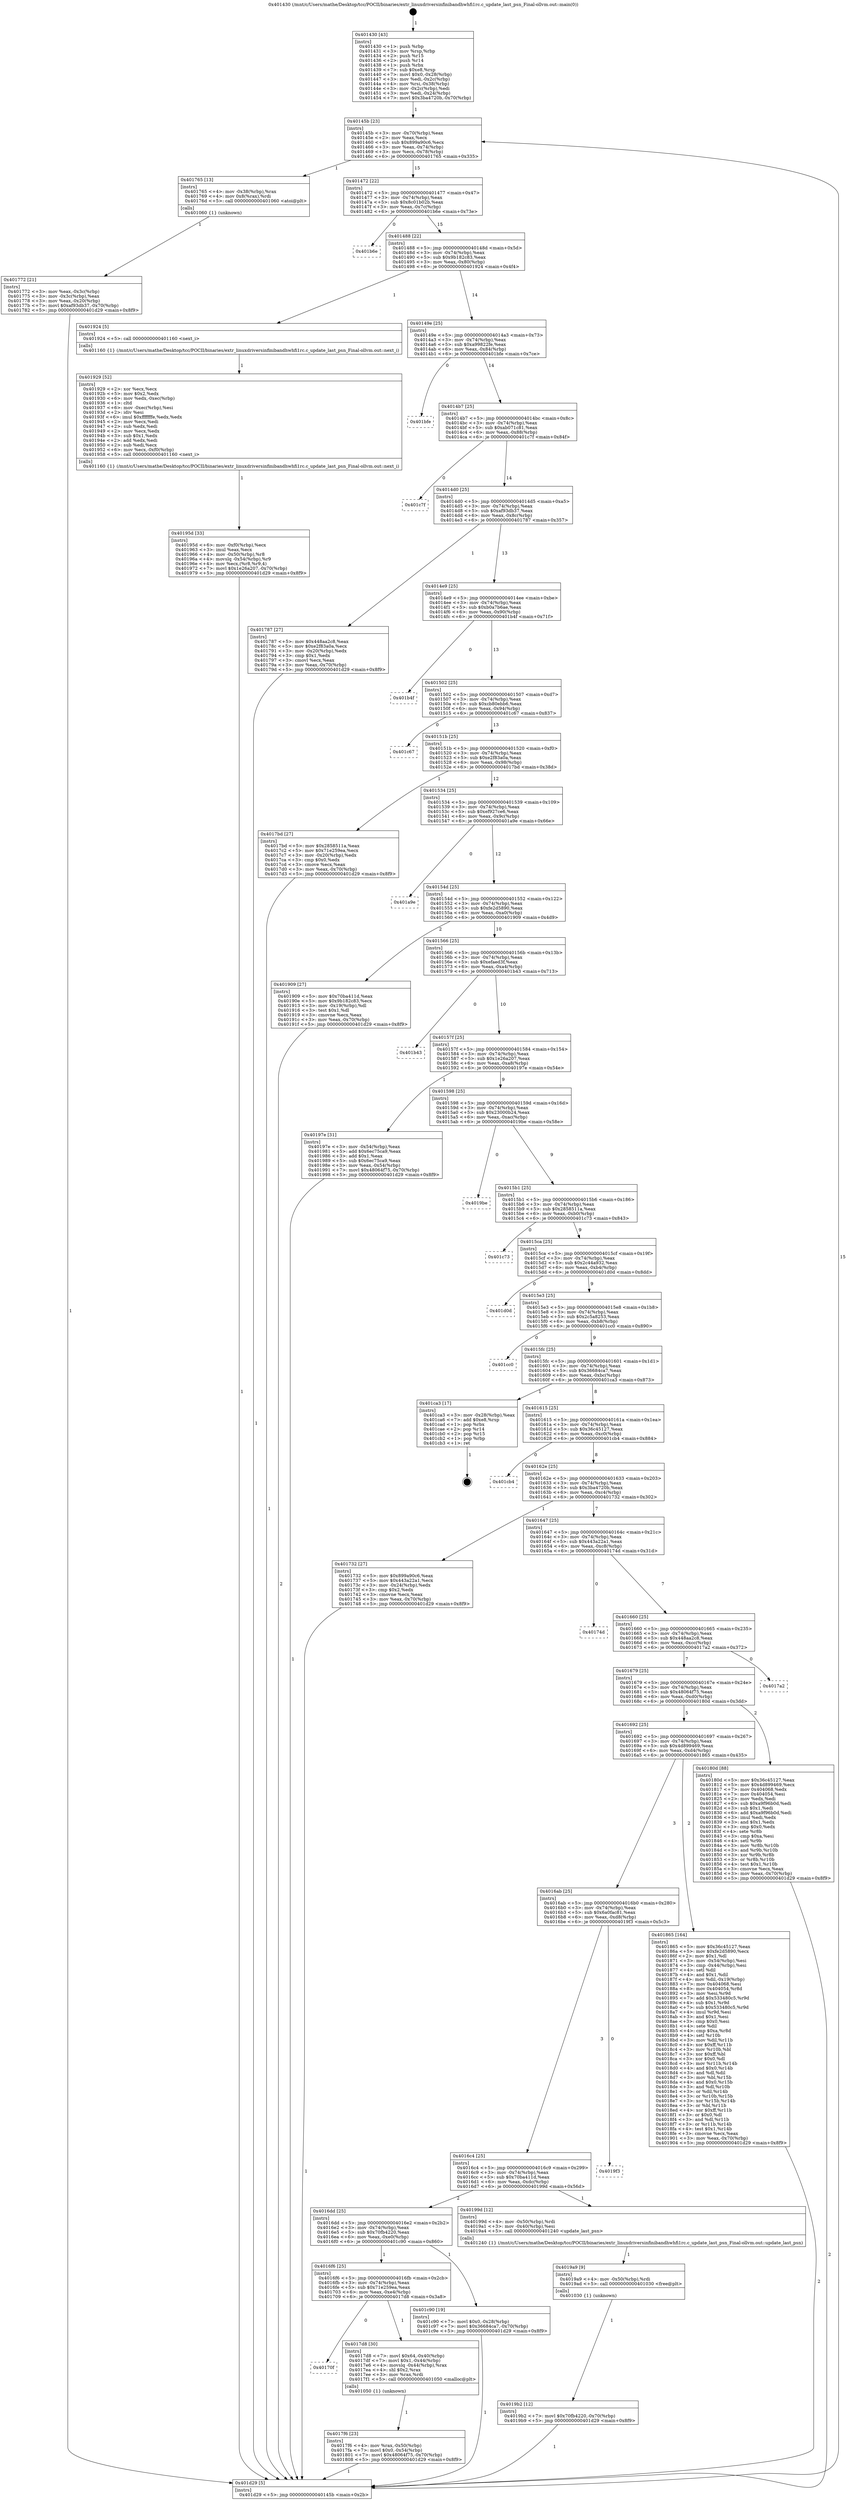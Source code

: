 digraph "0x401430" {
  label = "0x401430 (/mnt/c/Users/mathe/Desktop/tcc/POCII/binaries/extr_linuxdriversinfinibandhwhfi1rc.c_update_last_psn_Final-ollvm.out::main(0))"
  labelloc = "t"
  node[shape=record]

  Entry [label="",width=0.3,height=0.3,shape=circle,fillcolor=black,style=filled]
  "0x40145b" [label="{
     0x40145b [23]\l
     | [instrs]\l
     &nbsp;&nbsp;0x40145b \<+3\>: mov -0x70(%rbp),%eax\l
     &nbsp;&nbsp;0x40145e \<+2\>: mov %eax,%ecx\l
     &nbsp;&nbsp;0x401460 \<+6\>: sub $0x899a90c6,%ecx\l
     &nbsp;&nbsp;0x401466 \<+3\>: mov %eax,-0x74(%rbp)\l
     &nbsp;&nbsp;0x401469 \<+3\>: mov %ecx,-0x78(%rbp)\l
     &nbsp;&nbsp;0x40146c \<+6\>: je 0000000000401765 \<main+0x335\>\l
  }"]
  "0x401765" [label="{
     0x401765 [13]\l
     | [instrs]\l
     &nbsp;&nbsp;0x401765 \<+4\>: mov -0x38(%rbp),%rax\l
     &nbsp;&nbsp;0x401769 \<+4\>: mov 0x8(%rax),%rdi\l
     &nbsp;&nbsp;0x40176d \<+5\>: call 0000000000401060 \<atoi@plt\>\l
     | [calls]\l
     &nbsp;&nbsp;0x401060 \{1\} (unknown)\l
  }"]
  "0x401472" [label="{
     0x401472 [22]\l
     | [instrs]\l
     &nbsp;&nbsp;0x401472 \<+5\>: jmp 0000000000401477 \<main+0x47\>\l
     &nbsp;&nbsp;0x401477 \<+3\>: mov -0x74(%rbp),%eax\l
     &nbsp;&nbsp;0x40147a \<+5\>: sub $0x8c01b02b,%eax\l
     &nbsp;&nbsp;0x40147f \<+3\>: mov %eax,-0x7c(%rbp)\l
     &nbsp;&nbsp;0x401482 \<+6\>: je 0000000000401b6e \<main+0x73e\>\l
  }"]
  Exit [label="",width=0.3,height=0.3,shape=circle,fillcolor=black,style=filled,peripheries=2]
  "0x401b6e" [label="{
     0x401b6e\l
  }", style=dashed]
  "0x401488" [label="{
     0x401488 [22]\l
     | [instrs]\l
     &nbsp;&nbsp;0x401488 \<+5\>: jmp 000000000040148d \<main+0x5d\>\l
     &nbsp;&nbsp;0x40148d \<+3\>: mov -0x74(%rbp),%eax\l
     &nbsp;&nbsp;0x401490 \<+5\>: sub $0x9b182c83,%eax\l
     &nbsp;&nbsp;0x401495 \<+3\>: mov %eax,-0x80(%rbp)\l
     &nbsp;&nbsp;0x401498 \<+6\>: je 0000000000401924 \<main+0x4f4\>\l
  }"]
  "0x4019b2" [label="{
     0x4019b2 [12]\l
     | [instrs]\l
     &nbsp;&nbsp;0x4019b2 \<+7\>: movl $0x70fb4220,-0x70(%rbp)\l
     &nbsp;&nbsp;0x4019b9 \<+5\>: jmp 0000000000401d29 \<main+0x8f9\>\l
  }"]
  "0x401924" [label="{
     0x401924 [5]\l
     | [instrs]\l
     &nbsp;&nbsp;0x401924 \<+5\>: call 0000000000401160 \<next_i\>\l
     | [calls]\l
     &nbsp;&nbsp;0x401160 \{1\} (/mnt/c/Users/mathe/Desktop/tcc/POCII/binaries/extr_linuxdriversinfinibandhwhfi1rc.c_update_last_psn_Final-ollvm.out::next_i)\l
  }"]
  "0x40149e" [label="{
     0x40149e [25]\l
     | [instrs]\l
     &nbsp;&nbsp;0x40149e \<+5\>: jmp 00000000004014a3 \<main+0x73\>\l
     &nbsp;&nbsp;0x4014a3 \<+3\>: mov -0x74(%rbp),%eax\l
     &nbsp;&nbsp;0x4014a6 \<+5\>: sub $0xa99822fe,%eax\l
     &nbsp;&nbsp;0x4014ab \<+6\>: mov %eax,-0x84(%rbp)\l
     &nbsp;&nbsp;0x4014b1 \<+6\>: je 0000000000401bfe \<main+0x7ce\>\l
  }"]
  "0x4019a9" [label="{
     0x4019a9 [9]\l
     | [instrs]\l
     &nbsp;&nbsp;0x4019a9 \<+4\>: mov -0x50(%rbp),%rdi\l
     &nbsp;&nbsp;0x4019ad \<+5\>: call 0000000000401030 \<free@plt\>\l
     | [calls]\l
     &nbsp;&nbsp;0x401030 \{1\} (unknown)\l
  }"]
  "0x401bfe" [label="{
     0x401bfe\l
  }", style=dashed]
  "0x4014b7" [label="{
     0x4014b7 [25]\l
     | [instrs]\l
     &nbsp;&nbsp;0x4014b7 \<+5\>: jmp 00000000004014bc \<main+0x8c\>\l
     &nbsp;&nbsp;0x4014bc \<+3\>: mov -0x74(%rbp),%eax\l
     &nbsp;&nbsp;0x4014bf \<+5\>: sub $0xab071c81,%eax\l
     &nbsp;&nbsp;0x4014c4 \<+6\>: mov %eax,-0x88(%rbp)\l
     &nbsp;&nbsp;0x4014ca \<+6\>: je 0000000000401c7f \<main+0x84f\>\l
  }"]
  "0x40195d" [label="{
     0x40195d [33]\l
     | [instrs]\l
     &nbsp;&nbsp;0x40195d \<+6\>: mov -0xf0(%rbp),%ecx\l
     &nbsp;&nbsp;0x401963 \<+3\>: imul %eax,%ecx\l
     &nbsp;&nbsp;0x401966 \<+4\>: mov -0x50(%rbp),%r8\l
     &nbsp;&nbsp;0x40196a \<+4\>: movslq -0x54(%rbp),%r9\l
     &nbsp;&nbsp;0x40196e \<+4\>: mov %ecx,(%r8,%r9,4)\l
     &nbsp;&nbsp;0x401972 \<+7\>: movl $0x1e26a207,-0x70(%rbp)\l
     &nbsp;&nbsp;0x401979 \<+5\>: jmp 0000000000401d29 \<main+0x8f9\>\l
  }"]
  "0x401c7f" [label="{
     0x401c7f\l
  }", style=dashed]
  "0x4014d0" [label="{
     0x4014d0 [25]\l
     | [instrs]\l
     &nbsp;&nbsp;0x4014d0 \<+5\>: jmp 00000000004014d5 \<main+0xa5\>\l
     &nbsp;&nbsp;0x4014d5 \<+3\>: mov -0x74(%rbp),%eax\l
     &nbsp;&nbsp;0x4014d8 \<+5\>: sub $0xaf93db37,%eax\l
     &nbsp;&nbsp;0x4014dd \<+6\>: mov %eax,-0x8c(%rbp)\l
     &nbsp;&nbsp;0x4014e3 \<+6\>: je 0000000000401787 \<main+0x357\>\l
  }"]
  "0x401929" [label="{
     0x401929 [52]\l
     | [instrs]\l
     &nbsp;&nbsp;0x401929 \<+2\>: xor %ecx,%ecx\l
     &nbsp;&nbsp;0x40192b \<+5\>: mov $0x2,%edx\l
     &nbsp;&nbsp;0x401930 \<+6\>: mov %edx,-0xec(%rbp)\l
     &nbsp;&nbsp;0x401936 \<+1\>: cltd\l
     &nbsp;&nbsp;0x401937 \<+6\>: mov -0xec(%rbp),%esi\l
     &nbsp;&nbsp;0x40193d \<+2\>: idiv %esi\l
     &nbsp;&nbsp;0x40193f \<+6\>: imul $0xfffffffe,%edx,%edx\l
     &nbsp;&nbsp;0x401945 \<+2\>: mov %ecx,%edi\l
     &nbsp;&nbsp;0x401947 \<+2\>: sub %edx,%edi\l
     &nbsp;&nbsp;0x401949 \<+2\>: mov %ecx,%edx\l
     &nbsp;&nbsp;0x40194b \<+3\>: sub $0x1,%edx\l
     &nbsp;&nbsp;0x40194e \<+2\>: add %edx,%edi\l
     &nbsp;&nbsp;0x401950 \<+2\>: sub %edi,%ecx\l
     &nbsp;&nbsp;0x401952 \<+6\>: mov %ecx,-0xf0(%rbp)\l
     &nbsp;&nbsp;0x401958 \<+5\>: call 0000000000401160 \<next_i\>\l
     | [calls]\l
     &nbsp;&nbsp;0x401160 \{1\} (/mnt/c/Users/mathe/Desktop/tcc/POCII/binaries/extr_linuxdriversinfinibandhwhfi1rc.c_update_last_psn_Final-ollvm.out::next_i)\l
  }"]
  "0x401787" [label="{
     0x401787 [27]\l
     | [instrs]\l
     &nbsp;&nbsp;0x401787 \<+5\>: mov $0x448aa2c8,%eax\l
     &nbsp;&nbsp;0x40178c \<+5\>: mov $0xe2f83a0a,%ecx\l
     &nbsp;&nbsp;0x401791 \<+3\>: mov -0x20(%rbp),%edx\l
     &nbsp;&nbsp;0x401794 \<+3\>: cmp $0x1,%edx\l
     &nbsp;&nbsp;0x401797 \<+3\>: cmovl %ecx,%eax\l
     &nbsp;&nbsp;0x40179a \<+3\>: mov %eax,-0x70(%rbp)\l
     &nbsp;&nbsp;0x40179d \<+5\>: jmp 0000000000401d29 \<main+0x8f9\>\l
  }"]
  "0x4014e9" [label="{
     0x4014e9 [25]\l
     | [instrs]\l
     &nbsp;&nbsp;0x4014e9 \<+5\>: jmp 00000000004014ee \<main+0xbe\>\l
     &nbsp;&nbsp;0x4014ee \<+3\>: mov -0x74(%rbp),%eax\l
     &nbsp;&nbsp;0x4014f1 \<+5\>: sub $0xb0a7b6ae,%eax\l
     &nbsp;&nbsp;0x4014f6 \<+6\>: mov %eax,-0x90(%rbp)\l
     &nbsp;&nbsp;0x4014fc \<+6\>: je 0000000000401b4f \<main+0x71f\>\l
  }"]
  "0x4017f6" [label="{
     0x4017f6 [23]\l
     | [instrs]\l
     &nbsp;&nbsp;0x4017f6 \<+4\>: mov %rax,-0x50(%rbp)\l
     &nbsp;&nbsp;0x4017fa \<+7\>: movl $0x0,-0x54(%rbp)\l
     &nbsp;&nbsp;0x401801 \<+7\>: movl $0x48064f75,-0x70(%rbp)\l
     &nbsp;&nbsp;0x401808 \<+5\>: jmp 0000000000401d29 \<main+0x8f9\>\l
  }"]
  "0x401b4f" [label="{
     0x401b4f\l
  }", style=dashed]
  "0x401502" [label="{
     0x401502 [25]\l
     | [instrs]\l
     &nbsp;&nbsp;0x401502 \<+5\>: jmp 0000000000401507 \<main+0xd7\>\l
     &nbsp;&nbsp;0x401507 \<+3\>: mov -0x74(%rbp),%eax\l
     &nbsp;&nbsp;0x40150a \<+5\>: sub $0xcb80ebb6,%eax\l
     &nbsp;&nbsp;0x40150f \<+6\>: mov %eax,-0x94(%rbp)\l
     &nbsp;&nbsp;0x401515 \<+6\>: je 0000000000401c67 \<main+0x837\>\l
  }"]
  "0x40170f" [label="{
     0x40170f\l
  }", style=dashed]
  "0x401c67" [label="{
     0x401c67\l
  }", style=dashed]
  "0x40151b" [label="{
     0x40151b [25]\l
     | [instrs]\l
     &nbsp;&nbsp;0x40151b \<+5\>: jmp 0000000000401520 \<main+0xf0\>\l
     &nbsp;&nbsp;0x401520 \<+3\>: mov -0x74(%rbp),%eax\l
     &nbsp;&nbsp;0x401523 \<+5\>: sub $0xe2f83a0a,%eax\l
     &nbsp;&nbsp;0x401528 \<+6\>: mov %eax,-0x98(%rbp)\l
     &nbsp;&nbsp;0x40152e \<+6\>: je 00000000004017bd \<main+0x38d\>\l
  }"]
  "0x4017d8" [label="{
     0x4017d8 [30]\l
     | [instrs]\l
     &nbsp;&nbsp;0x4017d8 \<+7\>: movl $0x64,-0x40(%rbp)\l
     &nbsp;&nbsp;0x4017df \<+7\>: movl $0x1,-0x44(%rbp)\l
     &nbsp;&nbsp;0x4017e6 \<+4\>: movslq -0x44(%rbp),%rax\l
     &nbsp;&nbsp;0x4017ea \<+4\>: shl $0x2,%rax\l
     &nbsp;&nbsp;0x4017ee \<+3\>: mov %rax,%rdi\l
     &nbsp;&nbsp;0x4017f1 \<+5\>: call 0000000000401050 \<malloc@plt\>\l
     | [calls]\l
     &nbsp;&nbsp;0x401050 \{1\} (unknown)\l
  }"]
  "0x4017bd" [label="{
     0x4017bd [27]\l
     | [instrs]\l
     &nbsp;&nbsp;0x4017bd \<+5\>: mov $0x2858511a,%eax\l
     &nbsp;&nbsp;0x4017c2 \<+5\>: mov $0x71e259ea,%ecx\l
     &nbsp;&nbsp;0x4017c7 \<+3\>: mov -0x20(%rbp),%edx\l
     &nbsp;&nbsp;0x4017ca \<+3\>: cmp $0x0,%edx\l
     &nbsp;&nbsp;0x4017cd \<+3\>: cmove %ecx,%eax\l
     &nbsp;&nbsp;0x4017d0 \<+3\>: mov %eax,-0x70(%rbp)\l
     &nbsp;&nbsp;0x4017d3 \<+5\>: jmp 0000000000401d29 \<main+0x8f9\>\l
  }"]
  "0x401534" [label="{
     0x401534 [25]\l
     | [instrs]\l
     &nbsp;&nbsp;0x401534 \<+5\>: jmp 0000000000401539 \<main+0x109\>\l
     &nbsp;&nbsp;0x401539 \<+3\>: mov -0x74(%rbp),%eax\l
     &nbsp;&nbsp;0x40153c \<+5\>: sub $0xef927ce6,%eax\l
     &nbsp;&nbsp;0x401541 \<+6\>: mov %eax,-0x9c(%rbp)\l
     &nbsp;&nbsp;0x401547 \<+6\>: je 0000000000401a9e \<main+0x66e\>\l
  }"]
  "0x4016f6" [label="{
     0x4016f6 [25]\l
     | [instrs]\l
     &nbsp;&nbsp;0x4016f6 \<+5\>: jmp 00000000004016fb \<main+0x2cb\>\l
     &nbsp;&nbsp;0x4016fb \<+3\>: mov -0x74(%rbp),%eax\l
     &nbsp;&nbsp;0x4016fe \<+5\>: sub $0x71e259ea,%eax\l
     &nbsp;&nbsp;0x401703 \<+6\>: mov %eax,-0xe4(%rbp)\l
     &nbsp;&nbsp;0x401709 \<+6\>: je 00000000004017d8 \<main+0x3a8\>\l
  }"]
  "0x401a9e" [label="{
     0x401a9e\l
  }", style=dashed]
  "0x40154d" [label="{
     0x40154d [25]\l
     | [instrs]\l
     &nbsp;&nbsp;0x40154d \<+5\>: jmp 0000000000401552 \<main+0x122\>\l
     &nbsp;&nbsp;0x401552 \<+3\>: mov -0x74(%rbp),%eax\l
     &nbsp;&nbsp;0x401555 \<+5\>: sub $0xfe2d5890,%eax\l
     &nbsp;&nbsp;0x40155a \<+6\>: mov %eax,-0xa0(%rbp)\l
     &nbsp;&nbsp;0x401560 \<+6\>: je 0000000000401909 \<main+0x4d9\>\l
  }"]
  "0x401c90" [label="{
     0x401c90 [19]\l
     | [instrs]\l
     &nbsp;&nbsp;0x401c90 \<+7\>: movl $0x0,-0x28(%rbp)\l
     &nbsp;&nbsp;0x401c97 \<+7\>: movl $0x36684ca7,-0x70(%rbp)\l
     &nbsp;&nbsp;0x401c9e \<+5\>: jmp 0000000000401d29 \<main+0x8f9\>\l
  }"]
  "0x401909" [label="{
     0x401909 [27]\l
     | [instrs]\l
     &nbsp;&nbsp;0x401909 \<+5\>: mov $0x70ba411d,%eax\l
     &nbsp;&nbsp;0x40190e \<+5\>: mov $0x9b182c83,%ecx\l
     &nbsp;&nbsp;0x401913 \<+3\>: mov -0x19(%rbp),%dl\l
     &nbsp;&nbsp;0x401916 \<+3\>: test $0x1,%dl\l
     &nbsp;&nbsp;0x401919 \<+3\>: cmovne %ecx,%eax\l
     &nbsp;&nbsp;0x40191c \<+3\>: mov %eax,-0x70(%rbp)\l
     &nbsp;&nbsp;0x40191f \<+5\>: jmp 0000000000401d29 \<main+0x8f9\>\l
  }"]
  "0x401566" [label="{
     0x401566 [25]\l
     | [instrs]\l
     &nbsp;&nbsp;0x401566 \<+5\>: jmp 000000000040156b \<main+0x13b\>\l
     &nbsp;&nbsp;0x40156b \<+3\>: mov -0x74(%rbp),%eax\l
     &nbsp;&nbsp;0x40156e \<+5\>: sub $0xefaed3f,%eax\l
     &nbsp;&nbsp;0x401573 \<+6\>: mov %eax,-0xa4(%rbp)\l
     &nbsp;&nbsp;0x401579 \<+6\>: je 0000000000401b43 \<main+0x713\>\l
  }"]
  "0x4016dd" [label="{
     0x4016dd [25]\l
     | [instrs]\l
     &nbsp;&nbsp;0x4016dd \<+5\>: jmp 00000000004016e2 \<main+0x2b2\>\l
     &nbsp;&nbsp;0x4016e2 \<+3\>: mov -0x74(%rbp),%eax\l
     &nbsp;&nbsp;0x4016e5 \<+5\>: sub $0x70fb4220,%eax\l
     &nbsp;&nbsp;0x4016ea \<+6\>: mov %eax,-0xe0(%rbp)\l
     &nbsp;&nbsp;0x4016f0 \<+6\>: je 0000000000401c90 \<main+0x860\>\l
  }"]
  "0x401b43" [label="{
     0x401b43\l
  }", style=dashed]
  "0x40157f" [label="{
     0x40157f [25]\l
     | [instrs]\l
     &nbsp;&nbsp;0x40157f \<+5\>: jmp 0000000000401584 \<main+0x154\>\l
     &nbsp;&nbsp;0x401584 \<+3\>: mov -0x74(%rbp),%eax\l
     &nbsp;&nbsp;0x401587 \<+5\>: sub $0x1e26a207,%eax\l
     &nbsp;&nbsp;0x40158c \<+6\>: mov %eax,-0xa8(%rbp)\l
     &nbsp;&nbsp;0x401592 \<+6\>: je 000000000040197e \<main+0x54e\>\l
  }"]
  "0x40199d" [label="{
     0x40199d [12]\l
     | [instrs]\l
     &nbsp;&nbsp;0x40199d \<+4\>: mov -0x50(%rbp),%rdi\l
     &nbsp;&nbsp;0x4019a1 \<+3\>: mov -0x40(%rbp),%esi\l
     &nbsp;&nbsp;0x4019a4 \<+5\>: call 0000000000401240 \<update_last_psn\>\l
     | [calls]\l
     &nbsp;&nbsp;0x401240 \{1\} (/mnt/c/Users/mathe/Desktop/tcc/POCII/binaries/extr_linuxdriversinfinibandhwhfi1rc.c_update_last_psn_Final-ollvm.out::update_last_psn)\l
  }"]
  "0x40197e" [label="{
     0x40197e [31]\l
     | [instrs]\l
     &nbsp;&nbsp;0x40197e \<+3\>: mov -0x54(%rbp),%eax\l
     &nbsp;&nbsp;0x401981 \<+5\>: add $0x6ec75ca9,%eax\l
     &nbsp;&nbsp;0x401986 \<+3\>: add $0x1,%eax\l
     &nbsp;&nbsp;0x401989 \<+5\>: sub $0x6ec75ca9,%eax\l
     &nbsp;&nbsp;0x40198e \<+3\>: mov %eax,-0x54(%rbp)\l
     &nbsp;&nbsp;0x401991 \<+7\>: movl $0x48064f75,-0x70(%rbp)\l
     &nbsp;&nbsp;0x401998 \<+5\>: jmp 0000000000401d29 \<main+0x8f9\>\l
  }"]
  "0x401598" [label="{
     0x401598 [25]\l
     | [instrs]\l
     &nbsp;&nbsp;0x401598 \<+5\>: jmp 000000000040159d \<main+0x16d\>\l
     &nbsp;&nbsp;0x40159d \<+3\>: mov -0x74(%rbp),%eax\l
     &nbsp;&nbsp;0x4015a0 \<+5\>: sub $0x23000b24,%eax\l
     &nbsp;&nbsp;0x4015a5 \<+6\>: mov %eax,-0xac(%rbp)\l
     &nbsp;&nbsp;0x4015ab \<+6\>: je 00000000004019be \<main+0x58e\>\l
  }"]
  "0x4016c4" [label="{
     0x4016c4 [25]\l
     | [instrs]\l
     &nbsp;&nbsp;0x4016c4 \<+5\>: jmp 00000000004016c9 \<main+0x299\>\l
     &nbsp;&nbsp;0x4016c9 \<+3\>: mov -0x74(%rbp),%eax\l
     &nbsp;&nbsp;0x4016cc \<+5\>: sub $0x70ba411d,%eax\l
     &nbsp;&nbsp;0x4016d1 \<+6\>: mov %eax,-0xdc(%rbp)\l
     &nbsp;&nbsp;0x4016d7 \<+6\>: je 000000000040199d \<main+0x56d\>\l
  }"]
  "0x4019be" [label="{
     0x4019be\l
  }", style=dashed]
  "0x4015b1" [label="{
     0x4015b1 [25]\l
     | [instrs]\l
     &nbsp;&nbsp;0x4015b1 \<+5\>: jmp 00000000004015b6 \<main+0x186\>\l
     &nbsp;&nbsp;0x4015b6 \<+3\>: mov -0x74(%rbp),%eax\l
     &nbsp;&nbsp;0x4015b9 \<+5\>: sub $0x2858511a,%eax\l
     &nbsp;&nbsp;0x4015be \<+6\>: mov %eax,-0xb0(%rbp)\l
     &nbsp;&nbsp;0x4015c4 \<+6\>: je 0000000000401c73 \<main+0x843\>\l
  }"]
  "0x4019f3" [label="{
     0x4019f3\l
  }", style=dashed]
  "0x401c73" [label="{
     0x401c73\l
  }", style=dashed]
  "0x4015ca" [label="{
     0x4015ca [25]\l
     | [instrs]\l
     &nbsp;&nbsp;0x4015ca \<+5\>: jmp 00000000004015cf \<main+0x19f\>\l
     &nbsp;&nbsp;0x4015cf \<+3\>: mov -0x74(%rbp),%eax\l
     &nbsp;&nbsp;0x4015d2 \<+5\>: sub $0x2c44a932,%eax\l
     &nbsp;&nbsp;0x4015d7 \<+6\>: mov %eax,-0xb4(%rbp)\l
     &nbsp;&nbsp;0x4015dd \<+6\>: je 0000000000401d0d \<main+0x8dd\>\l
  }"]
  "0x4016ab" [label="{
     0x4016ab [25]\l
     | [instrs]\l
     &nbsp;&nbsp;0x4016ab \<+5\>: jmp 00000000004016b0 \<main+0x280\>\l
     &nbsp;&nbsp;0x4016b0 \<+3\>: mov -0x74(%rbp),%eax\l
     &nbsp;&nbsp;0x4016b3 \<+5\>: sub $0x6a0fac81,%eax\l
     &nbsp;&nbsp;0x4016b8 \<+6\>: mov %eax,-0xd8(%rbp)\l
     &nbsp;&nbsp;0x4016be \<+6\>: je 00000000004019f3 \<main+0x5c3\>\l
  }"]
  "0x401d0d" [label="{
     0x401d0d\l
  }", style=dashed]
  "0x4015e3" [label="{
     0x4015e3 [25]\l
     | [instrs]\l
     &nbsp;&nbsp;0x4015e3 \<+5\>: jmp 00000000004015e8 \<main+0x1b8\>\l
     &nbsp;&nbsp;0x4015e8 \<+3\>: mov -0x74(%rbp),%eax\l
     &nbsp;&nbsp;0x4015eb \<+5\>: sub $0x2c5a8253,%eax\l
     &nbsp;&nbsp;0x4015f0 \<+6\>: mov %eax,-0xb8(%rbp)\l
     &nbsp;&nbsp;0x4015f6 \<+6\>: je 0000000000401cc0 \<main+0x890\>\l
  }"]
  "0x401865" [label="{
     0x401865 [164]\l
     | [instrs]\l
     &nbsp;&nbsp;0x401865 \<+5\>: mov $0x36c45127,%eax\l
     &nbsp;&nbsp;0x40186a \<+5\>: mov $0xfe2d5890,%ecx\l
     &nbsp;&nbsp;0x40186f \<+2\>: mov $0x1,%dl\l
     &nbsp;&nbsp;0x401871 \<+3\>: mov -0x54(%rbp),%esi\l
     &nbsp;&nbsp;0x401874 \<+3\>: cmp -0x44(%rbp),%esi\l
     &nbsp;&nbsp;0x401877 \<+4\>: setl %dil\l
     &nbsp;&nbsp;0x40187b \<+4\>: and $0x1,%dil\l
     &nbsp;&nbsp;0x40187f \<+4\>: mov %dil,-0x19(%rbp)\l
     &nbsp;&nbsp;0x401883 \<+7\>: mov 0x404068,%esi\l
     &nbsp;&nbsp;0x40188a \<+8\>: mov 0x404054,%r8d\l
     &nbsp;&nbsp;0x401892 \<+3\>: mov %esi,%r9d\l
     &nbsp;&nbsp;0x401895 \<+7\>: add $0x533480c5,%r9d\l
     &nbsp;&nbsp;0x40189c \<+4\>: sub $0x1,%r9d\l
     &nbsp;&nbsp;0x4018a0 \<+7\>: sub $0x533480c5,%r9d\l
     &nbsp;&nbsp;0x4018a7 \<+4\>: imul %r9d,%esi\l
     &nbsp;&nbsp;0x4018ab \<+3\>: and $0x1,%esi\l
     &nbsp;&nbsp;0x4018ae \<+3\>: cmp $0x0,%esi\l
     &nbsp;&nbsp;0x4018b1 \<+4\>: sete %dil\l
     &nbsp;&nbsp;0x4018b5 \<+4\>: cmp $0xa,%r8d\l
     &nbsp;&nbsp;0x4018b9 \<+4\>: setl %r10b\l
     &nbsp;&nbsp;0x4018bd \<+3\>: mov %dil,%r11b\l
     &nbsp;&nbsp;0x4018c0 \<+4\>: xor $0xff,%r11b\l
     &nbsp;&nbsp;0x4018c4 \<+3\>: mov %r10b,%bl\l
     &nbsp;&nbsp;0x4018c7 \<+3\>: xor $0xff,%bl\l
     &nbsp;&nbsp;0x4018ca \<+3\>: xor $0x0,%dl\l
     &nbsp;&nbsp;0x4018cd \<+3\>: mov %r11b,%r14b\l
     &nbsp;&nbsp;0x4018d0 \<+4\>: and $0x0,%r14b\l
     &nbsp;&nbsp;0x4018d4 \<+3\>: and %dl,%dil\l
     &nbsp;&nbsp;0x4018d7 \<+3\>: mov %bl,%r15b\l
     &nbsp;&nbsp;0x4018da \<+4\>: and $0x0,%r15b\l
     &nbsp;&nbsp;0x4018de \<+3\>: and %dl,%r10b\l
     &nbsp;&nbsp;0x4018e1 \<+3\>: or %dil,%r14b\l
     &nbsp;&nbsp;0x4018e4 \<+3\>: or %r10b,%r15b\l
     &nbsp;&nbsp;0x4018e7 \<+3\>: xor %r15b,%r14b\l
     &nbsp;&nbsp;0x4018ea \<+3\>: or %bl,%r11b\l
     &nbsp;&nbsp;0x4018ed \<+4\>: xor $0xff,%r11b\l
     &nbsp;&nbsp;0x4018f1 \<+3\>: or $0x0,%dl\l
     &nbsp;&nbsp;0x4018f4 \<+3\>: and %dl,%r11b\l
     &nbsp;&nbsp;0x4018f7 \<+3\>: or %r11b,%r14b\l
     &nbsp;&nbsp;0x4018fa \<+4\>: test $0x1,%r14b\l
     &nbsp;&nbsp;0x4018fe \<+3\>: cmovne %ecx,%eax\l
     &nbsp;&nbsp;0x401901 \<+3\>: mov %eax,-0x70(%rbp)\l
     &nbsp;&nbsp;0x401904 \<+5\>: jmp 0000000000401d29 \<main+0x8f9\>\l
  }"]
  "0x401cc0" [label="{
     0x401cc0\l
  }", style=dashed]
  "0x4015fc" [label="{
     0x4015fc [25]\l
     | [instrs]\l
     &nbsp;&nbsp;0x4015fc \<+5\>: jmp 0000000000401601 \<main+0x1d1\>\l
     &nbsp;&nbsp;0x401601 \<+3\>: mov -0x74(%rbp),%eax\l
     &nbsp;&nbsp;0x401604 \<+5\>: sub $0x36684ca7,%eax\l
     &nbsp;&nbsp;0x401609 \<+6\>: mov %eax,-0xbc(%rbp)\l
     &nbsp;&nbsp;0x40160f \<+6\>: je 0000000000401ca3 \<main+0x873\>\l
  }"]
  "0x401692" [label="{
     0x401692 [25]\l
     | [instrs]\l
     &nbsp;&nbsp;0x401692 \<+5\>: jmp 0000000000401697 \<main+0x267\>\l
     &nbsp;&nbsp;0x401697 \<+3\>: mov -0x74(%rbp),%eax\l
     &nbsp;&nbsp;0x40169a \<+5\>: sub $0x4d899469,%eax\l
     &nbsp;&nbsp;0x40169f \<+6\>: mov %eax,-0xd4(%rbp)\l
     &nbsp;&nbsp;0x4016a5 \<+6\>: je 0000000000401865 \<main+0x435\>\l
  }"]
  "0x401ca3" [label="{
     0x401ca3 [17]\l
     | [instrs]\l
     &nbsp;&nbsp;0x401ca3 \<+3\>: mov -0x28(%rbp),%eax\l
     &nbsp;&nbsp;0x401ca6 \<+7\>: add $0xe8,%rsp\l
     &nbsp;&nbsp;0x401cad \<+1\>: pop %rbx\l
     &nbsp;&nbsp;0x401cae \<+2\>: pop %r14\l
     &nbsp;&nbsp;0x401cb0 \<+2\>: pop %r15\l
     &nbsp;&nbsp;0x401cb2 \<+1\>: pop %rbp\l
     &nbsp;&nbsp;0x401cb3 \<+1\>: ret\l
  }"]
  "0x401615" [label="{
     0x401615 [25]\l
     | [instrs]\l
     &nbsp;&nbsp;0x401615 \<+5\>: jmp 000000000040161a \<main+0x1ea\>\l
     &nbsp;&nbsp;0x40161a \<+3\>: mov -0x74(%rbp),%eax\l
     &nbsp;&nbsp;0x40161d \<+5\>: sub $0x36c45127,%eax\l
     &nbsp;&nbsp;0x401622 \<+6\>: mov %eax,-0xc0(%rbp)\l
     &nbsp;&nbsp;0x401628 \<+6\>: je 0000000000401cb4 \<main+0x884\>\l
  }"]
  "0x40180d" [label="{
     0x40180d [88]\l
     | [instrs]\l
     &nbsp;&nbsp;0x40180d \<+5\>: mov $0x36c45127,%eax\l
     &nbsp;&nbsp;0x401812 \<+5\>: mov $0x4d899469,%ecx\l
     &nbsp;&nbsp;0x401817 \<+7\>: mov 0x404068,%edx\l
     &nbsp;&nbsp;0x40181e \<+7\>: mov 0x404054,%esi\l
     &nbsp;&nbsp;0x401825 \<+2\>: mov %edx,%edi\l
     &nbsp;&nbsp;0x401827 \<+6\>: sub $0xa9f96b0d,%edi\l
     &nbsp;&nbsp;0x40182d \<+3\>: sub $0x1,%edi\l
     &nbsp;&nbsp;0x401830 \<+6\>: add $0xa9f96b0d,%edi\l
     &nbsp;&nbsp;0x401836 \<+3\>: imul %edi,%edx\l
     &nbsp;&nbsp;0x401839 \<+3\>: and $0x1,%edx\l
     &nbsp;&nbsp;0x40183c \<+3\>: cmp $0x0,%edx\l
     &nbsp;&nbsp;0x40183f \<+4\>: sete %r8b\l
     &nbsp;&nbsp;0x401843 \<+3\>: cmp $0xa,%esi\l
     &nbsp;&nbsp;0x401846 \<+4\>: setl %r9b\l
     &nbsp;&nbsp;0x40184a \<+3\>: mov %r8b,%r10b\l
     &nbsp;&nbsp;0x40184d \<+3\>: and %r9b,%r10b\l
     &nbsp;&nbsp;0x401850 \<+3\>: xor %r9b,%r8b\l
     &nbsp;&nbsp;0x401853 \<+3\>: or %r8b,%r10b\l
     &nbsp;&nbsp;0x401856 \<+4\>: test $0x1,%r10b\l
     &nbsp;&nbsp;0x40185a \<+3\>: cmovne %ecx,%eax\l
     &nbsp;&nbsp;0x40185d \<+3\>: mov %eax,-0x70(%rbp)\l
     &nbsp;&nbsp;0x401860 \<+5\>: jmp 0000000000401d29 \<main+0x8f9\>\l
  }"]
  "0x401cb4" [label="{
     0x401cb4\l
  }", style=dashed]
  "0x40162e" [label="{
     0x40162e [25]\l
     | [instrs]\l
     &nbsp;&nbsp;0x40162e \<+5\>: jmp 0000000000401633 \<main+0x203\>\l
     &nbsp;&nbsp;0x401633 \<+3\>: mov -0x74(%rbp),%eax\l
     &nbsp;&nbsp;0x401636 \<+5\>: sub $0x3ba4720b,%eax\l
     &nbsp;&nbsp;0x40163b \<+6\>: mov %eax,-0xc4(%rbp)\l
     &nbsp;&nbsp;0x401641 \<+6\>: je 0000000000401732 \<main+0x302\>\l
  }"]
  "0x401679" [label="{
     0x401679 [25]\l
     | [instrs]\l
     &nbsp;&nbsp;0x401679 \<+5\>: jmp 000000000040167e \<main+0x24e\>\l
     &nbsp;&nbsp;0x40167e \<+3\>: mov -0x74(%rbp),%eax\l
     &nbsp;&nbsp;0x401681 \<+5\>: sub $0x48064f75,%eax\l
     &nbsp;&nbsp;0x401686 \<+6\>: mov %eax,-0xd0(%rbp)\l
     &nbsp;&nbsp;0x40168c \<+6\>: je 000000000040180d \<main+0x3dd\>\l
  }"]
  "0x401732" [label="{
     0x401732 [27]\l
     | [instrs]\l
     &nbsp;&nbsp;0x401732 \<+5\>: mov $0x899a90c6,%eax\l
     &nbsp;&nbsp;0x401737 \<+5\>: mov $0x443a22a1,%ecx\l
     &nbsp;&nbsp;0x40173c \<+3\>: mov -0x24(%rbp),%edx\l
     &nbsp;&nbsp;0x40173f \<+3\>: cmp $0x2,%edx\l
     &nbsp;&nbsp;0x401742 \<+3\>: cmovne %ecx,%eax\l
     &nbsp;&nbsp;0x401745 \<+3\>: mov %eax,-0x70(%rbp)\l
     &nbsp;&nbsp;0x401748 \<+5\>: jmp 0000000000401d29 \<main+0x8f9\>\l
  }"]
  "0x401647" [label="{
     0x401647 [25]\l
     | [instrs]\l
     &nbsp;&nbsp;0x401647 \<+5\>: jmp 000000000040164c \<main+0x21c\>\l
     &nbsp;&nbsp;0x40164c \<+3\>: mov -0x74(%rbp),%eax\l
     &nbsp;&nbsp;0x40164f \<+5\>: sub $0x443a22a1,%eax\l
     &nbsp;&nbsp;0x401654 \<+6\>: mov %eax,-0xc8(%rbp)\l
     &nbsp;&nbsp;0x40165a \<+6\>: je 000000000040174d \<main+0x31d\>\l
  }"]
  "0x401d29" [label="{
     0x401d29 [5]\l
     | [instrs]\l
     &nbsp;&nbsp;0x401d29 \<+5\>: jmp 000000000040145b \<main+0x2b\>\l
  }"]
  "0x401430" [label="{
     0x401430 [43]\l
     | [instrs]\l
     &nbsp;&nbsp;0x401430 \<+1\>: push %rbp\l
     &nbsp;&nbsp;0x401431 \<+3\>: mov %rsp,%rbp\l
     &nbsp;&nbsp;0x401434 \<+2\>: push %r15\l
     &nbsp;&nbsp;0x401436 \<+2\>: push %r14\l
     &nbsp;&nbsp;0x401438 \<+1\>: push %rbx\l
     &nbsp;&nbsp;0x401439 \<+7\>: sub $0xe8,%rsp\l
     &nbsp;&nbsp;0x401440 \<+7\>: movl $0x0,-0x28(%rbp)\l
     &nbsp;&nbsp;0x401447 \<+3\>: mov %edi,-0x2c(%rbp)\l
     &nbsp;&nbsp;0x40144a \<+4\>: mov %rsi,-0x38(%rbp)\l
     &nbsp;&nbsp;0x40144e \<+3\>: mov -0x2c(%rbp),%edi\l
     &nbsp;&nbsp;0x401451 \<+3\>: mov %edi,-0x24(%rbp)\l
     &nbsp;&nbsp;0x401454 \<+7\>: movl $0x3ba4720b,-0x70(%rbp)\l
  }"]
  "0x401772" [label="{
     0x401772 [21]\l
     | [instrs]\l
     &nbsp;&nbsp;0x401772 \<+3\>: mov %eax,-0x3c(%rbp)\l
     &nbsp;&nbsp;0x401775 \<+3\>: mov -0x3c(%rbp),%eax\l
     &nbsp;&nbsp;0x401778 \<+3\>: mov %eax,-0x20(%rbp)\l
     &nbsp;&nbsp;0x40177b \<+7\>: movl $0xaf93db37,-0x70(%rbp)\l
     &nbsp;&nbsp;0x401782 \<+5\>: jmp 0000000000401d29 \<main+0x8f9\>\l
  }"]
  "0x4017a2" [label="{
     0x4017a2\l
  }", style=dashed]
  "0x40174d" [label="{
     0x40174d\l
  }", style=dashed]
  "0x401660" [label="{
     0x401660 [25]\l
     | [instrs]\l
     &nbsp;&nbsp;0x401660 \<+5\>: jmp 0000000000401665 \<main+0x235\>\l
     &nbsp;&nbsp;0x401665 \<+3\>: mov -0x74(%rbp),%eax\l
     &nbsp;&nbsp;0x401668 \<+5\>: sub $0x448aa2c8,%eax\l
     &nbsp;&nbsp;0x40166d \<+6\>: mov %eax,-0xcc(%rbp)\l
     &nbsp;&nbsp;0x401673 \<+6\>: je 00000000004017a2 \<main+0x372\>\l
  }"]
  Entry -> "0x401430" [label=" 1"]
  "0x40145b" -> "0x401765" [label=" 1"]
  "0x40145b" -> "0x401472" [label=" 15"]
  "0x401ca3" -> Exit [label=" 1"]
  "0x401472" -> "0x401b6e" [label=" 0"]
  "0x401472" -> "0x401488" [label=" 15"]
  "0x401c90" -> "0x401d29" [label=" 1"]
  "0x401488" -> "0x401924" [label=" 1"]
  "0x401488" -> "0x40149e" [label=" 14"]
  "0x4019b2" -> "0x401d29" [label=" 1"]
  "0x40149e" -> "0x401bfe" [label=" 0"]
  "0x40149e" -> "0x4014b7" [label=" 14"]
  "0x4019a9" -> "0x4019b2" [label=" 1"]
  "0x4014b7" -> "0x401c7f" [label=" 0"]
  "0x4014b7" -> "0x4014d0" [label=" 14"]
  "0x40199d" -> "0x4019a9" [label=" 1"]
  "0x4014d0" -> "0x401787" [label=" 1"]
  "0x4014d0" -> "0x4014e9" [label=" 13"]
  "0x40197e" -> "0x401d29" [label=" 1"]
  "0x4014e9" -> "0x401b4f" [label=" 0"]
  "0x4014e9" -> "0x401502" [label=" 13"]
  "0x40195d" -> "0x401d29" [label=" 1"]
  "0x401502" -> "0x401c67" [label=" 0"]
  "0x401502" -> "0x40151b" [label=" 13"]
  "0x401929" -> "0x40195d" [label=" 1"]
  "0x40151b" -> "0x4017bd" [label=" 1"]
  "0x40151b" -> "0x401534" [label=" 12"]
  "0x401924" -> "0x401929" [label=" 1"]
  "0x401534" -> "0x401a9e" [label=" 0"]
  "0x401534" -> "0x40154d" [label=" 12"]
  "0x401865" -> "0x401d29" [label=" 2"]
  "0x40154d" -> "0x401909" [label=" 2"]
  "0x40154d" -> "0x401566" [label=" 10"]
  "0x40180d" -> "0x401d29" [label=" 2"]
  "0x401566" -> "0x401b43" [label=" 0"]
  "0x401566" -> "0x40157f" [label=" 10"]
  "0x4017d8" -> "0x4017f6" [label=" 1"]
  "0x40157f" -> "0x40197e" [label=" 1"]
  "0x40157f" -> "0x401598" [label=" 9"]
  "0x4016f6" -> "0x40170f" [label=" 0"]
  "0x401598" -> "0x4019be" [label=" 0"]
  "0x401598" -> "0x4015b1" [label=" 9"]
  "0x401909" -> "0x401d29" [label=" 2"]
  "0x4015b1" -> "0x401c73" [label=" 0"]
  "0x4015b1" -> "0x4015ca" [label=" 9"]
  "0x4016dd" -> "0x4016f6" [label=" 1"]
  "0x4015ca" -> "0x401d0d" [label=" 0"]
  "0x4015ca" -> "0x4015e3" [label=" 9"]
  "0x4017f6" -> "0x401d29" [label=" 1"]
  "0x4015e3" -> "0x401cc0" [label=" 0"]
  "0x4015e3" -> "0x4015fc" [label=" 9"]
  "0x4016c4" -> "0x4016dd" [label=" 2"]
  "0x4015fc" -> "0x401ca3" [label=" 1"]
  "0x4015fc" -> "0x401615" [label=" 8"]
  "0x4016f6" -> "0x4017d8" [label=" 1"]
  "0x401615" -> "0x401cb4" [label=" 0"]
  "0x401615" -> "0x40162e" [label=" 8"]
  "0x4016ab" -> "0x4016c4" [label=" 3"]
  "0x40162e" -> "0x401732" [label=" 1"]
  "0x40162e" -> "0x401647" [label=" 7"]
  "0x401732" -> "0x401d29" [label=" 1"]
  "0x401430" -> "0x40145b" [label=" 1"]
  "0x401d29" -> "0x40145b" [label=" 15"]
  "0x401765" -> "0x401772" [label=" 1"]
  "0x401772" -> "0x401d29" [label=" 1"]
  "0x401787" -> "0x401d29" [label=" 1"]
  "0x4017bd" -> "0x401d29" [label=" 1"]
  "0x4016dd" -> "0x401c90" [label=" 1"]
  "0x401647" -> "0x40174d" [label=" 0"]
  "0x401647" -> "0x401660" [label=" 7"]
  "0x401692" -> "0x4016ab" [label=" 3"]
  "0x401660" -> "0x4017a2" [label=" 0"]
  "0x401660" -> "0x401679" [label=" 7"]
  "0x4016ab" -> "0x4019f3" [label=" 0"]
  "0x401679" -> "0x40180d" [label=" 2"]
  "0x401679" -> "0x401692" [label=" 5"]
  "0x4016c4" -> "0x40199d" [label=" 1"]
  "0x401692" -> "0x401865" [label=" 2"]
}

